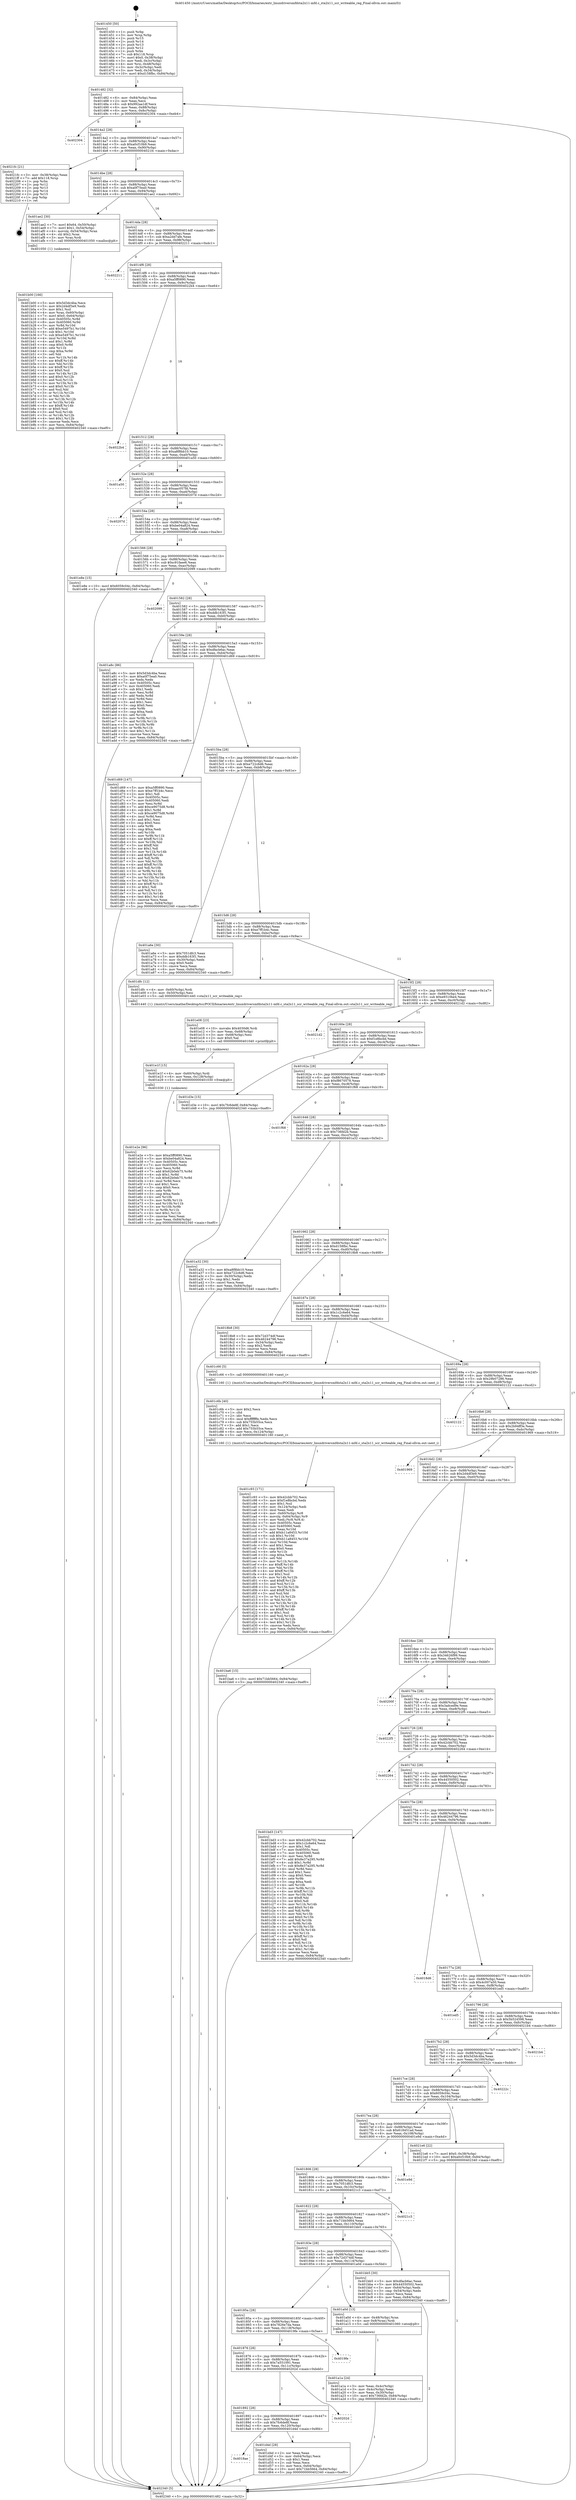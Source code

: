 digraph "0x401450" {
  label = "0x401450 (/mnt/c/Users/mathe/Desktop/tcc/POCII/binaries/extr_linuxdriversmfdsta2x11-mfd.c_sta2x11_scr_writeable_reg_Final-ollvm.out::main(0))"
  labelloc = "t"
  node[shape=record]

  Entry [label="",width=0.3,height=0.3,shape=circle,fillcolor=black,style=filled]
  "0x401482" [label="{
     0x401482 [32]\l
     | [instrs]\l
     &nbsp;&nbsp;0x401482 \<+6\>: mov -0x84(%rbp),%eax\l
     &nbsp;&nbsp;0x401488 \<+2\>: mov %eax,%ecx\l
     &nbsp;&nbsp;0x40148a \<+6\>: sub $0x992aa1df,%ecx\l
     &nbsp;&nbsp;0x401490 \<+6\>: mov %eax,-0x88(%rbp)\l
     &nbsp;&nbsp;0x401496 \<+6\>: mov %ecx,-0x8c(%rbp)\l
     &nbsp;&nbsp;0x40149c \<+6\>: je 0000000000402304 \<main+0xeb4\>\l
  }"]
  "0x402304" [label="{
     0x402304\l
  }", style=dashed]
  "0x4014a2" [label="{
     0x4014a2 [28]\l
     | [instrs]\l
     &nbsp;&nbsp;0x4014a2 \<+5\>: jmp 00000000004014a7 \<main+0x57\>\l
     &nbsp;&nbsp;0x4014a7 \<+6\>: mov -0x88(%rbp),%eax\l
     &nbsp;&nbsp;0x4014ad \<+5\>: sub $0xa0cf10b9,%eax\l
     &nbsp;&nbsp;0x4014b2 \<+6\>: mov %eax,-0x90(%rbp)\l
     &nbsp;&nbsp;0x4014b8 \<+6\>: je 00000000004021fc \<main+0xdac\>\l
  }"]
  Exit [label="",width=0.3,height=0.3,shape=circle,fillcolor=black,style=filled,peripheries=2]
  "0x4021fc" [label="{
     0x4021fc [21]\l
     | [instrs]\l
     &nbsp;&nbsp;0x4021fc \<+3\>: mov -0x38(%rbp),%eax\l
     &nbsp;&nbsp;0x4021ff \<+7\>: add $0x118,%rsp\l
     &nbsp;&nbsp;0x402206 \<+1\>: pop %rbx\l
     &nbsp;&nbsp;0x402207 \<+2\>: pop %r12\l
     &nbsp;&nbsp;0x402209 \<+2\>: pop %r13\l
     &nbsp;&nbsp;0x40220b \<+2\>: pop %r14\l
     &nbsp;&nbsp;0x40220d \<+2\>: pop %r15\l
     &nbsp;&nbsp;0x40220f \<+1\>: pop %rbp\l
     &nbsp;&nbsp;0x402210 \<+1\>: ret\l
  }"]
  "0x4014be" [label="{
     0x4014be [28]\l
     | [instrs]\l
     &nbsp;&nbsp;0x4014be \<+5\>: jmp 00000000004014c3 \<main+0x73\>\l
     &nbsp;&nbsp;0x4014c3 \<+6\>: mov -0x88(%rbp),%eax\l
     &nbsp;&nbsp;0x4014c9 \<+5\>: sub $0xa0f75ea0,%eax\l
     &nbsp;&nbsp;0x4014ce \<+6\>: mov %eax,-0x94(%rbp)\l
     &nbsp;&nbsp;0x4014d4 \<+6\>: je 0000000000401ae2 \<main+0x692\>\l
  }"]
  "0x401e2e" [label="{
     0x401e2e [96]\l
     | [instrs]\l
     &nbsp;&nbsp;0x401e2e \<+5\>: mov $0xa5ff0890,%eax\l
     &nbsp;&nbsp;0x401e33 \<+5\>: mov $0xbe04a824,%esi\l
     &nbsp;&nbsp;0x401e38 \<+7\>: mov 0x40505c,%ecx\l
     &nbsp;&nbsp;0x401e3f \<+7\>: mov 0x405060,%edx\l
     &nbsp;&nbsp;0x401e46 \<+3\>: mov %ecx,%r8d\l
     &nbsp;&nbsp;0x401e49 \<+7\>: add $0x62b0eb75,%r8d\l
     &nbsp;&nbsp;0x401e50 \<+4\>: sub $0x1,%r8d\l
     &nbsp;&nbsp;0x401e54 \<+7\>: sub $0x62b0eb75,%r8d\l
     &nbsp;&nbsp;0x401e5b \<+4\>: imul %r8d,%ecx\l
     &nbsp;&nbsp;0x401e5f \<+3\>: and $0x1,%ecx\l
     &nbsp;&nbsp;0x401e62 \<+3\>: cmp $0x0,%ecx\l
     &nbsp;&nbsp;0x401e65 \<+4\>: sete %r9b\l
     &nbsp;&nbsp;0x401e69 \<+3\>: cmp $0xa,%edx\l
     &nbsp;&nbsp;0x401e6c \<+4\>: setl %r10b\l
     &nbsp;&nbsp;0x401e70 \<+3\>: mov %r9b,%r11b\l
     &nbsp;&nbsp;0x401e73 \<+3\>: and %r10b,%r11b\l
     &nbsp;&nbsp;0x401e76 \<+3\>: xor %r10b,%r9b\l
     &nbsp;&nbsp;0x401e79 \<+3\>: or %r9b,%r11b\l
     &nbsp;&nbsp;0x401e7c \<+4\>: test $0x1,%r11b\l
     &nbsp;&nbsp;0x401e80 \<+3\>: cmovne %esi,%eax\l
     &nbsp;&nbsp;0x401e83 \<+6\>: mov %eax,-0x84(%rbp)\l
     &nbsp;&nbsp;0x401e89 \<+5\>: jmp 0000000000402340 \<main+0xef0\>\l
  }"]
  "0x401ae2" [label="{
     0x401ae2 [30]\l
     | [instrs]\l
     &nbsp;&nbsp;0x401ae2 \<+7\>: movl $0x64,-0x50(%rbp)\l
     &nbsp;&nbsp;0x401ae9 \<+7\>: movl $0x1,-0x54(%rbp)\l
     &nbsp;&nbsp;0x401af0 \<+4\>: movslq -0x54(%rbp),%rax\l
     &nbsp;&nbsp;0x401af4 \<+4\>: shl $0x2,%rax\l
     &nbsp;&nbsp;0x401af8 \<+3\>: mov %rax,%rdi\l
     &nbsp;&nbsp;0x401afb \<+5\>: call 0000000000401050 \<malloc@plt\>\l
     | [calls]\l
     &nbsp;&nbsp;0x401050 \{1\} (unknown)\l
  }"]
  "0x4014da" [label="{
     0x4014da [28]\l
     | [instrs]\l
     &nbsp;&nbsp;0x4014da \<+5\>: jmp 00000000004014df \<main+0x8f\>\l
     &nbsp;&nbsp;0x4014df \<+6\>: mov -0x88(%rbp),%eax\l
     &nbsp;&nbsp;0x4014e5 \<+5\>: sub $0xa2dd7afe,%eax\l
     &nbsp;&nbsp;0x4014ea \<+6\>: mov %eax,-0x98(%rbp)\l
     &nbsp;&nbsp;0x4014f0 \<+6\>: je 0000000000402211 \<main+0xdc1\>\l
  }"]
  "0x401e1f" [label="{
     0x401e1f [15]\l
     | [instrs]\l
     &nbsp;&nbsp;0x401e1f \<+4\>: mov -0x60(%rbp),%rdi\l
     &nbsp;&nbsp;0x401e23 \<+6\>: mov %eax,-0x128(%rbp)\l
     &nbsp;&nbsp;0x401e29 \<+5\>: call 0000000000401030 \<free@plt\>\l
     | [calls]\l
     &nbsp;&nbsp;0x401030 \{1\} (unknown)\l
  }"]
  "0x402211" [label="{
     0x402211\l
  }", style=dashed]
  "0x4014f6" [label="{
     0x4014f6 [28]\l
     | [instrs]\l
     &nbsp;&nbsp;0x4014f6 \<+5\>: jmp 00000000004014fb \<main+0xab\>\l
     &nbsp;&nbsp;0x4014fb \<+6\>: mov -0x88(%rbp),%eax\l
     &nbsp;&nbsp;0x401501 \<+5\>: sub $0xa5ff0890,%eax\l
     &nbsp;&nbsp;0x401506 \<+6\>: mov %eax,-0x9c(%rbp)\l
     &nbsp;&nbsp;0x40150c \<+6\>: je 00000000004022b4 \<main+0xe64\>\l
  }"]
  "0x401e08" [label="{
     0x401e08 [23]\l
     | [instrs]\l
     &nbsp;&nbsp;0x401e08 \<+10\>: movabs $0x4030d6,%rdi\l
     &nbsp;&nbsp;0x401e12 \<+3\>: mov %eax,-0x68(%rbp)\l
     &nbsp;&nbsp;0x401e15 \<+3\>: mov -0x68(%rbp),%esi\l
     &nbsp;&nbsp;0x401e18 \<+2\>: mov $0x0,%al\l
     &nbsp;&nbsp;0x401e1a \<+5\>: call 0000000000401040 \<printf@plt\>\l
     | [calls]\l
     &nbsp;&nbsp;0x401040 \{1\} (unknown)\l
  }"]
  "0x4022b4" [label="{
     0x4022b4\l
  }", style=dashed]
  "0x401512" [label="{
     0x401512 [28]\l
     | [instrs]\l
     &nbsp;&nbsp;0x401512 \<+5\>: jmp 0000000000401517 \<main+0xc7\>\l
     &nbsp;&nbsp;0x401517 \<+6\>: mov -0x88(%rbp),%eax\l
     &nbsp;&nbsp;0x40151d \<+5\>: sub $0xa8f8bb10,%eax\l
     &nbsp;&nbsp;0x401522 \<+6\>: mov %eax,-0xa0(%rbp)\l
     &nbsp;&nbsp;0x401528 \<+6\>: je 0000000000401a50 \<main+0x600\>\l
  }"]
  "0x4018ae" [label="{
     0x4018ae\l
  }", style=dashed]
  "0x401a50" [label="{
     0x401a50\l
  }", style=dashed]
  "0x40152e" [label="{
     0x40152e [28]\l
     | [instrs]\l
     &nbsp;&nbsp;0x40152e \<+5\>: jmp 0000000000401533 \<main+0xe3\>\l
     &nbsp;&nbsp;0x401533 \<+6\>: mov -0x88(%rbp),%eax\l
     &nbsp;&nbsp;0x401539 \<+5\>: sub $0xaac057fd,%eax\l
     &nbsp;&nbsp;0x40153e \<+6\>: mov %eax,-0xa4(%rbp)\l
     &nbsp;&nbsp;0x401544 \<+6\>: je 000000000040207d \<main+0xc2d\>\l
  }"]
  "0x401d4d" [label="{
     0x401d4d [28]\l
     | [instrs]\l
     &nbsp;&nbsp;0x401d4d \<+2\>: xor %eax,%eax\l
     &nbsp;&nbsp;0x401d4f \<+3\>: mov -0x64(%rbp),%ecx\l
     &nbsp;&nbsp;0x401d52 \<+3\>: sub $0x1,%eax\l
     &nbsp;&nbsp;0x401d55 \<+2\>: sub %eax,%ecx\l
     &nbsp;&nbsp;0x401d57 \<+3\>: mov %ecx,-0x64(%rbp)\l
     &nbsp;&nbsp;0x401d5a \<+10\>: movl $0x71bb5664,-0x84(%rbp)\l
     &nbsp;&nbsp;0x401d64 \<+5\>: jmp 0000000000402340 \<main+0xef0\>\l
  }"]
  "0x40207d" [label="{
     0x40207d\l
  }", style=dashed]
  "0x40154a" [label="{
     0x40154a [28]\l
     | [instrs]\l
     &nbsp;&nbsp;0x40154a \<+5\>: jmp 000000000040154f \<main+0xff\>\l
     &nbsp;&nbsp;0x40154f \<+6\>: mov -0x88(%rbp),%eax\l
     &nbsp;&nbsp;0x401555 \<+5\>: sub $0xbe04a824,%eax\l
     &nbsp;&nbsp;0x40155a \<+6\>: mov %eax,-0xa8(%rbp)\l
     &nbsp;&nbsp;0x401560 \<+6\>: je 0000000000401e8e \<main+0xa3e\>\l
  }"]
  "0x401892" [label="{
     0x401892 [28]\l
     | [instrs]\l
     &nbsp;&nbsp;0x401892 \<+5\>: jmp 0000000000401897 \<main+0x447\>\l
     &nbsp;&nbsp;0x401897 \<+6\>: mov -0x88(%rbp),%eax\l
     &nbsp;&nbsp;0x40189d \<+5\>: sub $0x7fc6de8f,%eax\l
     &nbsp;&nbsp;0x4018a2 \<+6\>: mov %eax,-0x120(%rbp)\l
     &nbsp;&nbsp;0x4018a8 \<+6\>: je 0000000000401d4d \<main+0x8fd\>\l
  }"]
  "0x401e8e" [label="{
     0x401e8e [15]\l
     | [instrs]\l
     &nbsp;&nbsp;0x401e8e \<+10\>: movl $0x6059c04c,-0x84(%rbp)\l
     &nbsp;&nbsp;0x401e98 \<+5\>: jmp 0000000000402340 \<main+0xef0\>\l
  }"]
  "0x401566" [label="{
     0x401566 [28]\l
     | [instrs]\l
     &nbsp;&nbsp;0x401566 \<+5\>: jmp 000000000040156b \<main+0x11b\>\l
     &nbsp;&nbsp;0x40156b \<+6\>: mov -0x88(%rbp),%eax\l
     &nbsp;&nbsp;0x401571 \<+5\>: sub $0xc91faee6,%eax\l
     &nbsp;&nbsp;0x401576 \<+6\>: mov %eax,-0xac(%rbp)\l
     &nbsp;&nbsp;0x40157c \<+6\>: je 0000000000402099 \<main+0xc49\>\l
  }"]
  "0x40202d" [label="{
     0x40202d\l
  }", style=dashed]
  "0x402099" [label="{
     0x402099\l
  }", style=dashed]
  "0x401582" [label="{
     0x401582 [28]\l
     | [instrs]\l
     &nbsp;&nbsp;0x401582 \<+5\>: jmp 0000000000401587 \<main+0x137\>\l
     &nbsp;&nbsp;0x401587 \<+6\>: mov -0x88(%rbp),%eax\l
     &nbsp;&nbsp;0x40158d \<+5\>: sub $0xddb163f1,%eax\l
     &nbsp;&nbsp;0x401592 \<+6\>: mov %eax,-0xb0(%rbp)\l
     &nbsp;&nbsp;0x401598 \<+6\>: je 0000000000401a8c \<main+0x63c\>\l
  }"]
  "0x401876" [label="{
     0x401876 [28]\l
     | [instrs]\l
     &nbsp;&nbsp;0x401876 \<+5\>: jmp 000000000040187b \<main+0x42b\>\l
     &nbsp;&nbsp;0x40187b \<+6\>: mov -0x88(%rbp),%eax\l
     &nbsp;&nbsp;0x401881 \<+5\>: sub $0x7a551091,%eax\l
     &nbsp;&nbsp;0x401886 \<+6\>: mov %eax,-0x11c(%rbp)\l
     &nbsp;&nbsp;0x40188c \<+6\>: je 000000000040202d \<main+0xbdd\>\l
  }"]
  "0x401a8c" [label="{
     0x401a8c [86]\l
     | [instrs]\l
     &nbsp;&nbsp;0x401a8c \<+5\>: mov $0x5d3dc4ba,%eax\l
     &nbsp;&nbsp;0x401a91 \<+5\>: mov $0xa0f75ea0,%ecx\l
     &nbsp;&nbsp;0x401a96 \<+2\>: xor %edx,%edx\l
     &nbsp;&nbsp;0x401a98 \<+7\>: mov 0x40505c,%esi\l
     &nbsp;&nbsp;0x401a9f \<+7\>: mov 0x405060,%edi\l
     &nbsp;&nbsp;0x401aa6 \<+3\>: sub $0x1,%edx\l
     &nbsp;&nbsp;0x401aa9 \<+3\>: mov %esi,%r8d\l
     &nbsp;&nbsp;0x401aac \<+3\>: add %edx,%r8d\l
     &nbsp;&nbsp;0x401aaf \<+4\>: imul %r8d,%esi\l
     &nbsp;&nbsp;0x401ab3 \<+3\>: and $0x1,%esi\l
     &nbsp;&nbsp;0x401ab6 \<+3\>: cmp $0x0,%esi\l
     &nbsp;&nbsp;0x401ab9 \<+4\>: sete %r9b\l
     &nbsp;&nbsp;0x401abd \<+3\>: cmp $0xa,%edi\l
     &nbsp;&nbsp;0x401ac0 \<+4\>: setl %r10b\l
     &nbsp;&nbsp;0x401ac4 \<+3\>: mov %r9b,%r11b\l
     &nbsp;&nbsp;0x401ac7 \<+3\>: and %r10b,%r11b\l
     &nbsp;&nbsp;0x401aca \<+3\>: xor %r10b,%r9b\l
     &nbsp;&nbsp;0x401acd \<+3\>: or %r9b,%r11b\l
     &nbsp;&nbsp;0x401ad0 \<+4\>: test $0x1,%r11b\l
     &nbsp;&nbsp;0x401ad4 \<+3\>: cmovne %ecx,%eax\l
     &nbsp;&nbsp;0x401ad7 \<+6\>: mov %eax,-0x84(%rbp)\l
     &nbsp;&nbsp;0x401add \<+5\>: jmp 0000000000402340 \<main+0xef0\>\l
  }"]
  "0x40159e" [label="{
     0x40159e [28]\l
     | [instrs]\l
     &nbsp;&nbsp;0x40159e \<+5\>: jmp 00000000004015a3 \<main+0x153\>\l
     &nbsp;&nbsp;0x4015a3 \<+6\>: mov -0x88(%rbp),%eax\l
     &nbsp;&nbsp;0x4015a9 \<+5\>: sub $0xdfacb6ac,%eax\l
     &nbsp;&nbsp;0x4015ae \<+6\>: mov %eax,-0xb4(%rbp)\l
     &nbsp;&nbsp;0x4015b4 \<+6\>: je 0000000000401d69 \<main+0x919\>\l
  }"]
  "0x4019fe" [label="{
     0x4019fe\l
  }", style=dashed]
  "0x401d69" [label="{
     0x401d69 [147]\l
     | [instrs]\l
     &nbsp;&nbsp;0x401d69 \<+5\>: mov $0xa5ff0890,%eax\l
     &nbsp;&nbsp;0x401d6e \<+5\>: mov $0xe7ff1b4c,%ecx\l
     &nbsp;&nbsp;0x401d73 \<+2\>: mov $0x1,%dl\l
     &nbsp;&nbsp;0x401d75 \<+7\>: mov 0x40505c,%esi\l
     &nbsp;&nbsp;0x401d7c \<+7\>: mov 0x405060,%edi\l
     &nbsp;&nbsp;0x401d83 \<+3\>: mov %esi,%r8d\l
     &nbsp;&nbsp;0x401d86 \<+7\>: add $0xce9075d8,%r8d\l
     &nbsp;&nbsp;0x401d8d \<+4\>: sub $0x1,%r8d\l
     &nbsp;&nbsp;0x401d91 \<+7\>: sub $0xce9075d8,%r8d\l
     &nbsp;&nbsp;0x401d98 \<+4\>: imul %r8d,%esi\l
     &nbsp;&nbsp;0x401d9c \<+3\>: and $0x1,%esi\l
     &nbsp;&nbsp;0x401d9f \<+3\>: cmp $0x0,%esi\l
     &nbsp;&nbsp;0x401da2 \<+4\>: sete %r9b\l
     &nbsp;&nbsp;0x401da6 \<+3\>: cmp $0xa,%edi\l
     &nbsp;&nbsp;0x401da9 \<+4\>: setl %r10b\l
     &nbsp;&nbsp;0x401dad \<+3\>: mov %r9b,%r11b\l
     &nbsp;&nbsp;0x401db0 \<+4\>: xor $0xff,%r11b\l
     &nbsp;&nbsp;0x401db4 \<+3\>: mov %r10b,%bl\l
     &nbsp;&nbsp;0x401db7 \<+3\>: xor $0xff,%bl\l
     &nbsp;&nbsp;0x401dba \<+3\>: xor $0x1,%dl\l
     &nbsp;&nbsp;0x401dbd \<+3\>: mov %r11b,%r14b\l
     &nbsp;&nbsp;0x401dc0 \<+4\>: and $0xff,%r14b\l
     &nbsp;&nbsp;0x401dc4 \<+3\>: and %dl,%r9b\l
     &nbsp;&nbsp;0x401dc7 \<+3\>: mov %bl,%r15b\l
     &nbsp;&nbsp;0x401dca \<+4\>: and $0xff,%r15b\l
     &nbsp;&nbsp;0x401dce \<+3\>: and %dl,%r10b\l
     &nbsp;&nbsp;0x401dd1 \<+3\>: or %r9b,%r14b\l
     &nbsp;&nbsp;0x401dd4 \<+3\>: or %r10b,%r15b\l
     &nbsp;&nbsp;0x401dd7 \<+3\>: xor %r15b,%r14b\l
     &nbsp;&nbsp;0x401dda \<+3\>: or %bl,%r11b\l
     &nbsp;&nbsp;0x401ddd \<+4\>: xor $0xff,%r11b\l
     &nbsp;&nbsp;0x401de1 \<+3\>: or $0x1,%dl\l
     &nbsp;&nbsp;0x401de4 \<+3\>: and %dl,%r11b\l
     &nbsp;&nbsp;0x401de7 \<+3\>: or %r11b,%r14b\l
     &nbsp;&nbsp;0x401dea \<+4\>: test $0x1,%r14b\l
     &nbsp;&nbsp;0x401dee \<+3\>: cmovne %ecx,%eax\l
     &nbsp;&nbsp;0x401df1 \<+6\>: mov %eax,-0x84(%rbp)\l
     &nbsp;&nbsp;0x401df7 \<+5\>: jmp 0000000000402340 \<main+0xef0\>\l
  }"]
  "0x4015ba" [label="{
     0x4015ba [28]\l
     | [instrs]\l
     &nbsp;&nbsp;0x4015ba \<+5\>: jmp 00000000004015bf \<main+0x16f\>\l
     &nbsp;&nbsp;0x4015bf \<+6\>: mov -0x88(%rbp),%eax\l
     &nbsp;&nbsp;0x4015c5 \<+5\>: sub $0xe722c6d6,%eax\l
     &nbsp;&nbsp;0x4015ca \<+6\>: mov %eax,-0xb8(%rbp)\l
     &nbsp;&nbsp;0x4015d0 \<+6\>: je 0000000000401a6e \<main+0x61e\>\l
  }"]
  "0x401c93" [label="{
     0x401c93 [171]\l
     | [instrs]\l
     &nbsp;&nbsp;0x401c93 \<+5\>: mov $0x42cbb702,%ecx\l
     &nbsp;&nbsp;0x401c98 \<+5\>: mov $0xf1e8bcbd,%edx\l
     &nbsp;&nbsp;0x401c9d \<+3\>: mov $0x1,%sil\l
     &nbsp;&nbsp;0x401ca0 \<+6\>: mov -0x124(%rbp),%edi\l
     &nbsp;&nbsp;0x401ca6 \<+3\>: imul %eax,%edi\l
     &nbsp;&nbsp;0x401ca9 \<+4\>: mov -0x60(%rbp),%r8\l
     &nbsp;&nbsp;0x401cad \<+4\>: movslq -0x64(%rbp),%r9\l
     &nbsp;&nbsp;0x401cb1 \<+4\>: mov %edi,(%r8,%r9,4)\l
     &nbsp;&nbsp;0x401cb5 \<+7\>: mov 0x40505c,%eax\l
     &nbsp;&nbsp;0x401cbc \<+7\>: mov 0x405060,%edi\l
     &nbsp;&nbsp;0x401cc3 \<+3\>: mov %eax,%r10d\l
     &nbsp;&nbsp;0x401cc6 \<+7\>: add $0xb11a8453,%r10d\l
     &nbsp;&nbsp;0x401ccd \<+4\>: sub $0x1,%r10d\l
     &nbsp;&nbsp;0x401cd1 \<+7\>: sub $0xb11a8453,%r10d\l
     &nbsp;&nbsp;0x401cd8 \<+4\>: imul %r10d,%eax\l
     &nbsp;&nbsp;0x401cdc \<+3\>: and $0x1,%eax\l
     &nbsp;&nbsp;0x401cdf \<+3\>: cmp $0x0,%eax\l
     &nbsp;&nbsp;0x401ce2 \<+4\>: sete %r11b\l
     &nbsp;&nbsp;0x401ce6 \<+3\>: cmp $0xa,%edi\l
     &nbsp;&nbsp;0x401ce9 \<+3\>: setl %bl\l
     &nbsp;&nbsp;0x401cec \<+3\>: mov %r11b,%r14b\l
     &nbsp;&nbsp;0x401cef \<+4\>: xor $0xff,%r14b\l
     &nbsp;&nbsp;0x401cf3 \<+3\>: mov %bl,%r15b\l
     &nbsp;&nbsp;0x401cf6 \<+4\>: xor $0xff,%r15b\l
     &nbsp;&nbsp;0x401cfa \<+4\>: xor $0x1,%sil\l
     &nbsp;&nbsp;0x401cfe \<+3\>: mov %r14b,%r12b\l
     &nbsp;&nbsp;0x401d01 \<+4\>: and $0xff,%r12b\l
     &nbsp;&nbsp;0x401d05 \<+3\>: and %sil,%r11b\l
     &nbsp;&nbsp;0x401d08 \<+3\>: mov %r15b,%r13b\l
     &nbsp;&nbsp;0x401d0b \<+4\>: and $0xff,%r13b\l
     &nbsp;&nbsp;0x401d0f \<+3\>: and %sil,%bl\l
     &nbsp;&nbsp;0x401d12 \<+3\>: or %r11b,%r12b\l
     &nbsp;&nbsp;0x401d15 \<+3\>: or %bl,%r13b\l
     &nbsp;&nbsp;0x401d18 \<+3\>: xor %r13b,%r12b\l
     &nbsp;&nbsp;0x401d1b \<+3\>: or %r15b,%r14b\l
     &nbsp;&nbsp;0x401d1e \<+4\>: xor $0xff,%r14b\l
     &nbsp;&nbsp;0x401d22 \<+4\>: or $0x1,%sil\l
     &nbsp;&nbsp;0x401d26 \<+3\>: and %sil,%r14b\l
     &nbsp;&nbsp;0x401d29 \<+3\>: or %r14b,%r12b\l
     &nbsp;&nbsp;0x401d2c \<+4\>: test $0x1,%r12b\l
     &nbsp;&nbsp;0x401d30 \<+3\>: cmovne %edx,%ecx\l
     &nbsp;&nbsp;0x401d33 \<+6\>: mov %ecx,-0x84(%rbp)\l
     &nbsp;&nbsp;0x401d39 \<+5\>: jmp 0000000000402340 \<main+0xef0\>\l
  }"]
  "0x401a6e" [label="{
     0x401a6e [30]\l
     | [instrs]\l
     &nbsp;&nbsp;0x401a6e \<+5\>: mov $0x7051dfc3,%eax\l
     &nbsp;&nbsp;0x401a73 \<+5\>: mov $0xddb163f1,%ecx\l
     &nbsp;&nbsp;0x401a78 \<+3\>: mov -0x30(%rbp),%edx\l
     &nbsp;&nbsp;0x401a7b \<+3\>: cmp $0x0,%edx\l
     &nbsp;&nbsp;0x401a7e \<+3\>: cmove %ecx,%eax\l
     &nbsp;&nbsp;0x401a81 \<+6\>: mov %eax,-0x84(%rbp)\l
     &nbsp;&nbsp;0x401a87 \<+5\>: jmp 0000000000402340 \<main+0xef0\>\l
  }"]
  "0x4015d6" [label="{
     0x4015d6 [28]\l
     | [instrs]\l
     &nbsp;&nbsp;0x4015d6 \<+5\>: jmp 00000000004015db \<main+0x18b\>\l
     &nbsp;&nbsp;0x4015db \<+6\>: mov -0x88(%rbp),%eax\l
     &nbsp;&nbsp;0x4015e1 \<+5\>: sub $0xe7ff1b4c,%eax\l
     &nbsp;&nbsp;0x4015e6 \<+6\>: mov %eax,-0xbc(%rbp)\l
     &nbsp;&nbsp;0x4015ec \<+6\>: je 0000000000401dfc \<main+0x9ac\>\l
  }"]
  "0x401c6b" [label="{
     0x401c6b [40]\l
     | [instrs]\l
     &nbsp;&nbsp;0x401c6b \<+5\>: mov $0x2,%ecx\l
     &nbsp;&nbsp;0x401c70 \<+1\>: cltd\l
     &nbsp;&nbsp;0x401c71 \<+2\>: idiv %ecx\l
     &nbsp;&nbsp;0x401c73 \<+6\>: imul $0xfffffffe,%edx,%ecx\l
     &nbsp;&nbsp;0x401c79 \<+6\>: sub $0x755b55ce,%ecx\l
     &nbsp;&nbsp;0x401c7f \<+3\>: add $0x1,%ecx\l
     &nbsp;&nbsp;0x401c82 \<+6\>: add $0x755b55ce,%ecx\l
     &nbsp;&nbsp;0x401c88 \<+6\>: mov %ecx,-0x124(%rbp)\l
     &nbsp;&nbsp;0x401c8e \<+5\>: call 0000000000401160 \<next_i\>\l
     | [calls]\l
     &nbsp;&nbsp;0x401160 \{1\} (/mnt/c/Users/mathe/Desktop/tcc/POCII/binaries/extr_linuxdriversmfdsta2x11-mfd.c_sta2x11_scr_writeable_reg_Final-ollvm.out::next_i)\l
  }"]
  "0x401dfc" [label="{
     0x401dfc [12]\l
     | [instrs]\l
     &nbsp;&nbsp;0x401dfc \<+4\>: mov -0x60(%rbp),%rdi\l
     &nbsp;&nbsp;0x401e00 \<+3\>: mov -0x50(%rbp),%esi\l
     &nbsp;&nbsp;0x401e03 \<+5\>: call 0000000000401440 \<sta2x11_scr_writeable_reg\>\l
     | [calls]\l
     &nbsp;&nbsp;0x401440 \{1\} (/mnt/c/Users/mathe/Desktop/tcc/POCII/binaries/extr_linuxdriversmfdsta2x11-mfd.c_sta2x11_scr_writeable_reg_Final-ollvm.out::sta2x11_scr_writeable_reg)\l
  }"]
  "0x4015f2" [label="{
     0x4015f2 [28]\l
     | [instrs]\l
     &nbsp;&nbsp;0x4015f2 \<+5\>: jmp 00000000004015f7 \<main+0x1a7\>\l
     &nbsp;&nbsp;0x4015f7 \<+6\>: mov -0x88(%rbp),%eax\l
     &nbsp;&nbsp;0x4015fd \<+5\>: sub $0xe9310be4,%eax\l
     &nbsp;&nbsp;0x401602 \<+6\>: mov %eax,-0xc0(%rbp)\l
     &nbsp;&nbsp;0x401608 \<+6\>: je 00000000004021d2 \<main+0xd82\>\l
  }"]
  "0x401b00" [label="{
     0x401b00 [166]\l
     | [instrs]\l
     &nbsp;&nbsp;0x401b00 \<+5\>: mov $0x5d3dc4ba,%ecx\l
     &nbsp;&nbsp;0x401b05 \<+5\>: mov $0x2d4df3e9,%edx\l
     &nbsp;&nbsp;0x401b0a \<+3\>: mov $0x1,%sil\l
     &nbsp;&nbsp;0x401b0d \<+4\>: mov %rax,-0x60(%rbp)\l
     &nbsp;&nbsp;0x401b11 \<+7\>: movl $0x0,-0x64(%rbp)\l
     &nbsp;&nbsp;0x401b18 \<+8\>: mov 0x40505c,%r8d\l
     &nbsp;&nbsp;0x401b20 \<+8\>: mov 0x405060,%r9d\l
     &nbsp;&nbsp;0x401b28 \<+3\>: mov %r8d,%r10d\l
     &nbsp;&nbsp;0x401b2b \<+7\>: add $0xe5497b1,%r10d\l
     &nbsp;&nbsp;0x401b32 \<+4\>: sub $0x1,%r10d\l
     &nbsp;&nbsp;0x401b36 \<+7\>: sub $0xe5497b1,%r10d\l
     &nbsp;&nbsp;0x401b3d \<+4\>: imul %r10d,%r8d\l
     &nbsp;&nbsp;0x401b41 \<+4\>: and $0x1,%r8d\l
     &nbsp;&nbsp;0x401b45 \<+4\>: cmp $0x0,%r8d\l
     &nbsp;&nbsp;0x401b49 \<+4\>: sete %r11b\l
     &nbsp;&nbsp;0x401b4d \<+4\>: cmp $0xa,%r9d\l
     &nbsp;&nbsp;0x401b51 \<+3\>: setl %bl\l
     &nbsp;&nbsp;0x401b54 \<+3\>: mov %r11b,%r14b\l
     &nbsp;&nbsp;0x401b57 \<+4\>: xor $0xff,%r14b\l
     &nbsp;&nbsp;0x401b5b \<+3\>: mov %bl,%r15b\l
     &nbsp;&nbsp;0x401b5e \<+4\>: xor $0xff,%r15b\l
     &nbsp;&nbsp;0x401b62 \<+4\>: xor $0x0,%sil\l
     &nbsp;&nbsp;0x401b66 \<+3\>: mov %r14b,%r12b\l
     &nbsp;&nbsp;0x401b69 \<+4\>: and $0x0,%r12b\l
     &nbsp;&nbsp;0x401b6d \<+3\>: and %sil,%r11b\l
     &nbsp;&nbsp;0x401b70 \<+3\>: mov %r15b,%r13b\l
     &nbsp;&nbsp;0x401b73 \<+4\>: and $0x0,%r13b\l
     &nbsp;&nbsp;0x401b77 \<+3\>: and %sil,%bl\l
     &nbsp;&nbsp;0x401b7a \<+3\>: or %r11b,%r12b\l
     &nbsp;&nbsp;0x401b7d \<+3\>: or %bl,%r13b\l
     &nbsp;&nbsp;0x401b80 \<+3\>: xor %r13b,%r12b\l
     &nbsp;&nbsp;0x401b83 \<+3\>: or %r15b,%r14b\l
     &nbsp;&nbsp;0x401b86 \<+4\>: xor $0xff,%r14b\l
     &nbsp;&nbsp;0x401b8a \<+4\>: or $0x0,%sil\l
     &nbsp;&nbsp;0x401b8e \<+3\>: and %sil,%r14b\l
     &nbsp;&nbsp;0x401b91 \<+3\>: or %r14b,%r12b\l
     &nbsp;&nbsp;0x401b94 \<+4\>: test $0x1,%r12b\l
     &nbsp;&nbsp;0x401b98 \<+3\>: cmovne %edx,%ecx\l
     &nbsp;&nbsp;0x401b9b \<+6\>: mov %ecx,-0x84(%rbp)\l
     &nbsp;&nbsp;0x401ba1 \<+5\>: jmp 0000000000402340 \<main+0xef0\>\l
  }"]
  "0x4021d2" [label="{
     0x4021d2\l
  }", style=dashed]
  "0x40160e" [label="{
     0x40160e [28]\l
     | [instrs]\l
     &nbsp;&nbsp;0x40160e \<+5\>: jmp 0000000000401613 \<main+0x1c3\>\l
     &nbsp;&nbsp;0x401613 \<+6\>: mov -0x88(%rbp),%eax\l
     &nbsp;&nbsp;0x401619 \<+5\>: sub $0xf1e8bcbd,%eax\l
     &nbsp;&nbsp;0x40161e \<+6\>: mov %eax,-0xc4(%rbp)\l
     &nbsp;&nbsp;0x401624 \<+6\>: je 0000000000401d3e \<main+0x8ee\>\l
  }"]
  "0x401a1a" [label="{
     0x401a1a [24]\l
     | [instrs]\l
     &nbsp;&nbsp;0x401a1a \<+3\>: mov %eax,-0x4c(%rbp)\l
     &nbsp;&nbsp;0x401a1d \<+3\>: mov -0x4c(%rbp),%eax\l
     &nbsp;&nbsp;0x401a20 \<+3\>: mov %eax,-0x30(%rbp)\l
     &nbsp;&nbsp;0x401a23 \<+10\>: movl $0x736fd2b,-0x84(%rbp)\l
     &nbsp;&nbsp;0x401a2d \<+5\>: jmp 0000000000402340 \<main+0xef0\>\l
  }"]
  "0x401d3e" [label="{
     0x401d3e [15]\l
     | [instrs]\l
     &nbsp;&nbsp;0x401d3e \<+10\>: movl $0x7fc6de8f,-0x84(%rbp)\l
     &nbsp;&nbsp;0x401d48 \<+5\>: jmp 0000000000402340 \<main+0xef0\>\l
  }"]
  "0x40162a" [label="{
     0x40162a [28]\l
     | [instrs]\l
     &nbsp;&nbsp;0x40162a \<+5\>: jmp 000000000040162f \<main+0x1df\>\l
     &nbsp;&nbsp;0x40162f \<+6\>: mov -0x88(%rbp),%eax\l
     &nbsp;&nbsp;0x401635 \<+5\>: sub $0xf8670578,%eax\l
     &nbsp;&nbsp;0x40163a \<+6\>: mov %eax,-0xc8(%rbp)\l
     &nbsp;&nbsp;0x401640 \<+6\>: je 0000000000401f68 \<main+0xb18\>\l
  }"]
  "0x40185a" [label="{
     0x40185a [28]\l
     | [instrs]\l
     &nbsp;&nbsp;0x40185a \<+5\>: jmp 000000000040185f \<main+0x40f\>\l
     &nbsp;&nbsp;0x40185f \<+6\>: mov -0x88(%rbp),%eax\l
     &nbsp;&nbsp;0x401865 \<+5\>: sub $0x7826e7da,%eax\l
     &nbsp;&nbsp;0x40186a \<+6\>: mov %eax,-0x118(%rbp)\l
     &nbsp;&nbsp;0x401870 \<+6\>: je 00000000004019fe \<main+0x5ae\>\l
  }"]
  "0x401f68" [label="{
     0x401f68\l
  }", style=dashed]
  "0x401646" [label="{
     0x401646 [28]\l
     | [instrs]\l
     &nbsp;&nbsp;0x401646 \<+5\>: jmp 000000000040164b \<main+0x1fb\>\l
     &nbsp;&nbsp;0x40164b \<+6\>: mov -0x88(%rbp),%eax\l
     &nbsp;&nbsp;0x401651 \<+5\>: sub $0x736fd2b,%eax\l
     &nbsp;&nbsp;0x401656 \<+6\>: mov %eax,-0xcc(%rbp)\l
     &nbsp;&nbsp;0x40165c \<+6\>: je 0000000000401a32 \<main+0x5e2\>\l
  }"]
  "0x401a0d" [label="{
     0x401a0d [13]\l
     | [instrs]\l
     &nbsp;&nbsp;0x401a0d \<+4\>: mov -0x48(%rbp),%rax\l
     &nbsp;&nbsp;0x401a11 \<+4\>: mov 0x8(%rax),%rdi\l
     &nbsp;&nbsp;0x401a15 \<+5\>: call 0000000000401060 \<atoi@plt\>\l
     | [calls]\l
     &nbsp;&nbsp;0x401060 \{1\} (unknown)\l
  }"]
  "0x401a32" [label="{
     0x401a32 [30]\l
     | [instrs]\l
     &nbsp;&nbsp;0x401a32 \<+5\>: mov $0xa8f8bb10,%eax\l
     &nbsp;&nbsp;0x401a37 \<+5\>: mov $0xe722c6d6,%ecx\l
     &nbsp;&nbsp;0x401a3c \<+3\>: mov -0x30(%rbp),%edx\l
     &nbsp;&nbsp;0x401a3f \<+3\>: cmp $0x1,%edx\l
     &nbsp;&nbsp;0x401a42 \<+3\>: cmovl %ecx,%eax\l
     &nbsp;&nbsp;0x401a45 \<+6\>: mov %eax,-0x84(%rbp)\l
     &nbsp;&nbsp;0x401a4b \<+5\>: jmp 0000000000402340 \<main+0xef0\>\l
  }"]
  "0x401662" [label="{
     0x401662 [28]\l
     | [instrs]\l
     &nbsp;&nbsp;0x401662 \<+5\>: jmp 0000000000401667 \<main+0x217\>\l
     &nbsp;&nbsp;0x401667 \<+6\>: mov -0x88(%rbp),%eax\l
     &nbsp;&nbsp;0x40166d \<+5\>: sub $0xd158fbc,%eax\l
     &nbsp;&nbsp;0x401672 \<+6\>: mov %eax,-0xd0(%rbp)\l
     &nbsp;&nbsp;0x401678 \<+6\>: je 00000000004018b8 \<main+0x468\>\l
  }"]
  "0x40183e" [label="{
     0x40183e [28]\l
     | [instrs]\l
     &nbsp;&nbsp;0x40183e \<+5\>: jmp 0000000000401843 \<main+0x3f3\>\l
     &nbsp;&nbsp;0x401843 \<+6\>: mov -0x88(%rbp),%eax\l
     &nbsp;&nbsp;0x401849 \<+5\>: sub $0x72d374df,%eax\l
     &nbsp;&nbsp;0x40184e \<+6\>: mov %eax,-0x114(%rbp)\l
     &nbsp;&nbsp;0x401854 \<+6\>: je 0000000000401a0d \<main+0x5bd\>\l
  }"]
  "0x4018b8" [label="{
     0x4018b8 [30]\l
     | [instrs]\l
     &nbsp;&nbsp;0x4018b8 \<+5\>: mov $0x72d374df,%eax\l
     &nbsp;&nbsp;0x4018bd \<+5\>: mov $0x46244796,%ecx\l
     &nbsp;&nbsp;0x4018c2 \<+3\>: mov -0x34(%rbp),%edx\l
     &nbsp;&nbsp;0x4018c5 \<+3\>: cmp $0x2,%edx\l
     &nbsp;&nbsp;0x4018c8 \<+3\>: cmovne %ecx,%eax\l
     &nbsp;&nbsp;0x4018cb \<+6\>: mov %eax,-0x84(%rbp)\l
     &nbsp;&nbsp;0x4018d1 \<+5\>: jmp 0000000000402340 \<main+0xef0\>\l
  }"]
  "0x40167e" [label="{
     0x40167e [28]\l
     | [instrs]\l
     &nbsp;&nbsp;0x40167e \<+5\>: jmp 0000000000401683 \<main+0x233\>\l
     &nbsp;&nbsp;0x401683 \<+6\>: mov -0x88(%rbp),%eax\l
     &nbsp;&nbsp;0x401689 \<+5\>: sub $0x1c2c6e64,%eax\l
     &nbsp;&nbsp;0x40168e \<+6\>: mov %eax,-0xd4(%rbp)\l
     &nbsp;&nbsp;0x401694 \<+6\>: je 0000000000401c66 \<main+0x816\>\l
  }"]
  "0x402340" [label="{
     0x402340 [5]\l
     | [instrs]\l
     &nbsp;&nbsp;0x402340 \<+5\>: jmp 0000000000401482 \<main+0x32\>\l
  }"]
  "0x401450" [label="{
     0x401450 [50]\l
     | [instrs]\l
     &nbsp;&nbsp;0x401450 \<+1\>: push %rbp\l
     &nbsp;&nbsp;0x401451 \<+3\>: mov %rsp,%rbp\l
     &nbsp;&nbsp;0x401454 \<+2\>: push %r15\l
     &nbsp;&nbsp;0x401456 \<+2\>: push %r14\l
     &nbsp;&nbsp;0x401458 \<+2\>: push %r13\l
     &nbsp;&nbsp;0x40145a \<+2\>: push %r12\l
     &nbsp;&nbsp;0x40145c \<+1\>: push %rbx\l
     &nbsp;&nbsp;0x40145d \<+7\>: sub $0x118,%rsp\l
     &nbsp;&nbsp;0x401464 \<+7\>: movl $0x0,-0x38(%rbp)\l
     &nbsp;&nbsp;0x40146b \<+3\>: mov %edi,-0x3c(%rbp)\l
     &nbsp;&nbsp;0x40146e \<+4\>: mov %rsi,-0x48(%rbp)\l
     &nbsp;&nbsp;0x401472 \<+3\>: mov -0x3c(%rbp),%edi\l
     &nbsp;&nbsp;0x401475 \<+3\>: mov %edi,-0x34(%rbp)\l
     &nbsp;&nbsp;0x401478 \<+10\>: movl $0xd158fbc,-0x84(%rbp)\l
  }"]
  "0x401bb5" [label="{
     0x401bb5 [30]\l
     | [instrs]\l
     &nbsp;&nbsp;0x401bb5 \<+5\>: mov $0xdfacb6ac,%eax\l
     &nbsp;&nbsp;0x401bba \<+5\>: mov $0x44550502,%ecx\l
     &nbsp;&nbsp;0x401bbf \<+3\>: mov -0x64(%rbp),%edx\l
     &nbsp;&nbsp;0x401bc2 \<+3\>: cmp -0x54(%rbp),%edx\l
     &nbsp;&nbsp;0x401bc5 \<+3\>: cmovl %ecx,%eax\l
     &nbsp;&nbsp;0x401bc8 \<+6\>: mov %eax,-0x84(%rbp)\l
     &nbsp;&nbsp;0x401bce \<+5\>: jmp 0000000000402340 \<main+0xef0\>\l
  }"]
  "0x401c66" [label="{
     0x401c66 [5]\l
     | [instrs]\l
     &nbsp;&nbsp;0x401c66 \<+5\>: call 0000000000401160 \<next_i\>\l
     | [calls]\l
     &nbsp;&nbsp;0x401160 \{1\} (/mnt/c/Users/mathe/Desktop/tcc/POCII/binaries/extr_linuxdriversmfdsta2x11-mfd.c_sta2x11_scr_writeable_reg_Final-ollvm.out::next_i)\l
  }"]
  "0x40169a" [label="{
     0x40169a [28]\l
     | [instrs]\l
     &nbsp;&nbsp;0x40169a \<+5\>: jmp 000000000040169f \<main+0x24f\>\l
     &nbsp;&nbsp;0x40169f \<+6\>: mov -0x88(%rbp),%eax\l
     &nbsp;&nbsp;0x4016a5 \<+5\>: sub $0x29b07286,%eax\l
     &nbsp;&nbsp;0x4016aa \<+6\>: mov %eax,-0xd8(%rbp)\l
     &nbsp;&nbsp;0x4016b0 \<+6\>: je 0000000000402122 \<main+0xcd2\>\l
  }"]
  "0x401822" [label="{
     0x401822 [28]\l
     | [instrs]\l
     &nbsp;&nbsp;0x401822 \<+5\>: jmp 0000000000401827 \<main+0x3d7\>\l
     &nbsp;&nbsp;0x401827 \<+6\>: mov -0x88(%rbp),%eax\l
     &nbsp;&nbsp;0x40182d \<+5\>: sub $0x71bb5664,%eax\l
     &nbsp;&nbsp;0x401832 \<+6\>: mov %eax,-0x110(%rbp)\l
     &nbsp;&nbsp;0x401838 \<+6\>: je 0000000000401bb5 \<main+0x765\>\l
  }"]
  "0x402122" [label="{
     0x402122\l
  }", style=dashed]
  "0x4016b6" [label="{
     0x4016b6 [28]\l
     | [instrs]\l
     &nbsp;&nbsp;0x4016b6 \<+5\>: jmp 00000000004016bb \<main+0x26b\>\l
     &nbsp;&nbsp;0x4016bb \<+6\>: mov -0x88(%rbp),%eax\l
     &nbsp;&nbsp;0x4016c1 \<+5\>: sub $0x2b94ff3e,%eax\l
     &nbsp;&nbsp;0x4016c6 \<+6\>: mov %eax,-0xdc(%rbp)\l
     &nbsp;&nbsp;0x4016cc \<+6\>: je 0000000000401969 \<main+0x519\>\l
  }"]
  "0x4021c3" [label="{
     0x4021c3\l
  }", style=dashed]
  "0x401969" [label="{
     0x401969\l
  }", style=dashed]
  "0x4016d2" [label="{
     0x4016d2 [28]\l
     | [instrs]\l
     &nbsp;&nbsp;0x4016d2 \<+5\>: jmp 00000000004016d7 \<main+0x287\>\l
     &nbsp;&nbsp;0x4016d7 \<+6\>: mov -0x88(%rbp),%eax\l
     &nbsp;&nbsp;0x4016dd \<+5\>: sub $0x2d4df3e9,%eax\l
     &nbsp;&nbsp;0x4016e2 \<+6\>: mov %eax,-0xe0(%rbp)\l
     &nbsp;&nbsp;0x4016e8 \<+6\>: je 0000000000401ba6 \<main+0x756\>\l
  }"]
  "0x401806" [label="{
     0x401806 [28]\l
     | [instrs]\l
     &nbsp;&nbsp;0x401806 \<+5\>: jmp 000000000040180b \<main+0x3bb\>\l
     &nbsp;&nbsp;0x40180b \<+6\>: mov -0x88(%rbp),%eax\l
     &nbsp;&nbsp;0x401811 \<+5\>: sub $0x7051dfc3,%eax\l
     &nbsp;&nbsp;0x401816 \<+6\>: mov %eax,-0x10c(%rbp)\l
     &nbsp;&nbsp;0x40181c \<+6\>: je 00000000004021c3 \<main+0xd73\>\l
  }"]
  "0x401ba6" [label="{
     0x401ba6 [15]\l
     | [instrs]\l
     &nbsp;&nbsp;0x401ba6 \<+10\>: movl $0x71bb5664,-0x84(%rbp)\l
     &nbsp;&nbsp;0x401bb0 \<+5\>: jmp 0000000000402340 \<main+0xef0\>\l
  }"]
  "0x4016ee" [label="{
     0x4016ee [28]\l
     | [instrs]\l
     &nbsp;&nbsp;0x4016ee \<+5\>: jmp 00000000004016f3 \<main+0x2a3\>\l
     &nbsp;&nbsp;0x4016f3 \<+6\>: mov -0x88(%rbp),%eax\l
     &nbsp;&nbsp;0x4016f9 \<+5\>: sub $0x34626f99,%eax\l
     &nbsp;&nbsp;0x4016fe \<+6\>: mov %eax,-0xe4(%rbp)\l
     &nbsp;&nbsp;0x401704 \<+6\>: je 000000000040200f \<main+0xbbf\>\l
  }"]
  "0x401e9d" [label="{
     0x401e9d\l
  }", style=dashed]
  "0x40200f" [label="{
     0x40200f\l
  }", style=dashed]
  "0x40170a" [label="{
     0x40170a [28]\l
     | [instrs]\l
     &nbsp;&nbsp;0x40170a \<+5\>: jmp 000000000040170f \<main+0x2bf\>\l
     &nbsp;&nbsp;0x40170f \<+6\>: mov -0x88(%rbp),%eax\l
     &nbsp;&nbsp;0x401715 \<+5\>: sub $0x3adced9e,%eax\l
     &nbsp;&nbsp;0x40171a \<+6\>: mov %eax,-0xe8(%rbp)\l
     &nbsp;&nbsp;0x401720 \<+6\>: je 00000000004022f5 \<main+0xea5\>\l
  }"]
  "0x4017ea" [label="{
     0x4017ea [28]\l
     | [instrs]\l
     &nbsp;&nbsp;0x4017ea \<+5\>: jmp 00000000004017ef \<main+0x39f\>\l
     &nbsp;&nbsp;0x4017ef \<+6\>: mov -0x88(%rbp),%eax\l
     &nbsp;&nbsp;0x4017f5 \<+5\>: sub $0x618451ad,%eax\l
     &nbsp;&nbsp;0x4017fa \<+6\>: mov %eax,-0x108(%rbp)\l
     &nbsp;&nbsp;0x401800 \<+6\>: je 0000000000401e9d \<main+0xa4d\>\l
  }"]
  "0x4022f5" [label="{
     0x4022f5\l
  }", style=dashed]
  "0x401726" [label="{
     0x401726 [28]\l
     | [instrs]\l
     &nbsp;&nbsp;0x401726 \<+5\>: jmp 000000000040172b \<main+0x2db\>\l
     &nbsp;&nbsp;0x40172b \<+6\>: mov -0x88(%rbp),%eax\l
     &nbsp;&nbsp;0x401731 \<+5\>: sub $0x42cbb702,%eax\l
     &nbsp;&nbsp;0x401736 \<+6\>: mov %eax,-0xec(%rbp)\l
     &nbsp;&nbsp;0x40173c \<+6\>: je 0000000000402264 \<main+0xe14\>\l
  }"]
  "0x4021e6" [label="{
     0x4021e6 [22]\l
     | [instrs]\l
     &nbsp;&nbsp;0x4021e6 \<+7\>: movl $0x0,-0x38(%rbp)\l
     &nbsp;&nbsp;0x4021ed \<+10\>: movl $0xa0cf10b9,-0x84(%rbp)\l
     &nbsp;&nbsp;0x4021f7 \<+5\>: jmp 0000000000402340 \<main+0xef0\>\l
  }"]
  "0x402264" [label="{
     0x402264\l
  }", style=dashed]
  "0x401742" [label="{
     0x401742 [28]\l
     | [instrs]\l
     &nbsp;&nbsp;0x401742 \<+5\>: jmp 0000000000401747 \<main+0x2f7\>\l
     &nbsp;&nbsp;0x401747 \<+6\>: mov -0x88(%rbp),%eax\l
     &nbsp;&nbsp;0x40174d \<+5\>: sub $0x44550502,%eax\l
     &nbsp;&nbsp;0x401752 \<+6\>: mov %eax,-0xf0(%rbp)\l
     &nbsp;&nbsp;0x401758 \<+6\>: je 0000000000401bd3 \<main+0x783\>\l
  }"]
  "0x4017ce" [label="{
     0x4017ce [28]\l
     | [instrs]\l
     &nbsp;&nbsp;0x4017ce \<+5\>: jmp 00000000004017d3 \<main+0x383\>\l
     &nbsp;&nbsp;0x4017d3 \<+6\>: mov -0x88(%rbp),%eax\l
     &nbsp;&nbsp;0x4017d9 \<+5\>: sub $0x6059c04c,%eax\l
     &nbsp;&nbsp;0x4017de \<+6\>: mov %eax,-0x104(%rbp)\l
     &nbsp;&nbsp;0x4017e4 \<+6\>: je 00000000004021e6 \<main+0xd96\>\l
  }"]
  "0x401bd3" [label="{
     0x401bd3 [147]\l
     | [instrs]\l
     &nbsp;&nbsp;0x401bd3 \<+5\>: mov $0x42cbb702,%eax\l
     &nbsp;&nbsp;0x401bd8 \<+5\>: mov $0x1c2c6e64,%ecx\l
     &nbsp;&nbsp;0x401bdd \<+2\>: mov $0x1,%dl\l
     &nbsp;&nbsp;0x401bdf \<+7\>: mov 0x40505c,%esi\l
     &nbsp;&nbsp;0x401be6 \<+7\>: mov 0x405060,%edi\l
     &nbsp;&nbsp;0x401bed \<+3\>: mov %esi,%r8d\l
     &nbsp;&nbsp;0x401bf0 \<+7\>: add $0x8e37a295,%r8d\l
     &nbsp;&nbsp;0x401bf7 \<+4\>: sub $0x1,%r8d\l
     &nbsp;&nbsp;0x401bfb \<+7\>: sub $0x8e37a295,%r8d\l
     &nbsp;&nbsp;0x401c02 \<+4\>: imul %r8d,%esi\l
     &nbsp;&nbsp;0x401c06 \<+3\>: and $0x1,%esi\l
     &nbsp;&nbsp;0x401c09 \<+3\>: cmp $0x0,%esi\l
     &nbsp;&nbsp;0x401c0c \<+4\>: sete %r9b\l
     &nbsp;&nbsp;0x401c10 \<+3\>: cmp $0xa,%edi\l
     &nbsp;&nbsp;0x401c13 \<+4\>: setl %r10b\l
     &nbsp;&nbsp;0x401c17 \<+3\>: mov %r9b,%r11b\l
     &nbsp;&nbsp;0x401c1a \<+4\>: xor $0xff,%r11b\l
     &nbsp;&nbsp;0x401c1e \<+3\>: mov %r10b,%bl\l
     &nbsp;&nbsp;0x401c21 \<+3\>: xor $0xff,%bl\l
     &nbsp;&nbsp;0x401c24 \<+3\>: xor $0x0,%dl\l
     &nbsp;&nbsp;0x401c27 \<+3\>: mov %r11b,%r14b\l
     &nbsp;&nbsp;0x401c2a \<+4\>: and $0x0,%r14b\l
     &nbsp;&nbsp;0x401c2e \<+3\>: and %dl,%r9b\l
     &nbsp;&nbsp;0x401c31 \<+3\>: mov %bl,%r15b\l
     &nbsp;&nbsp;0x401c34 \<+4\>: and $0x0,%r15b\l
     &nbsp;&nbsp;0x401c38 \<+3\>: and %dl,%r10b\l
     &nbsp;&nbsp;0x401c3b \<+3\>: or %r9b,%r14b\l
     &nbsp;&nbsp;0x401c3e \<+3\>: or %r10b,%r15b\l
     &nbsp;&nbsp;0x401c41 \<+3\>: xor %r15b,%r14b\l
     &nbsp;&nbsp;0x401c44 \<+3\>: or %bl,%r11b\l
     &nbsp;&nbsp;0x401c47 \<+4\>: xor $0xff,%r11b\l
     &nbsp;&nbsp;0x401c4b \<+3\>: or $0x0,%dl\l
     &nbsp;&nbsp;0x401c4e \<+3\>: and %dl,%r11b\l
     &nbsp;&nbsp;0x401c51 \<+3\>: or %r11b,%r14b\l
     &nbsp;&nbsp;0x401c54 \<+4\>: test $0x1,%r14b\l
     &nbsp;&nbsp;0x401c58 \<+3\>: cmovne %ecx,%eax\l
     &nbsp;&nbsp;0x401c5b \<+6\>: mov %eax,-0x84(%rbp)\l
     &nbsp;&nbsp;0x401c61 \<+5\>: jmp 0000000000402340 \<main+0xef0\>\l
  }"]
  "0x40175e" [label="{
     0x40175e [28]\l
     | [instrs]\l
     &nbsp;&nbsp;0x40175e \<+5\>: jmp 0000000000401763 \<main+0x313\>\l
     &nbsp;&nbsp;0x401763 \<+6\>: mov -0x88(%rbp),%eax\l
     &nbsp;&nbsp;0x401769 \<+5\>: sub $0x46244796,%eax\l
     &nbsp;&nbsp;0x40176e \<+6\>: mov %eax,-0xf4(%rbp)\l
     &nbsp;&nbsp;0x401774 \<+6\>: je 00000000004018d6 \<main+0x486\>\l
  }"]
  "0x40222c" [label="{
     0x40222c\l
  }", style=dashed]
  "0x4018d6" [label="{
     0x4018d6\l
  }", style=dashed]
  "0x40177a" [label="{
     0x40177a [28]\l
     | [instrs]\l
     &nbsp;&nbsp;0x40177a \<+5\>: jmp 000000000040177f \<main+0x32f\>\l
     &nbsp;&nbsp;0x40177f \<+6\>: mov -0x88(%rbp),%eax\l
     &nbsp;&nbsp;0x401785 \<+5\>: sub $0x4c007a50,%eax\l
     &nbsp;&nbsp;0x40178a \<+6\>: mov %eax,-0xf8(%rbp)\l
     &nbsp;&nbsp;0x401790 \<+6\>: je 0000000000401ed5 \<main+0xa85\>\l
  }"]
  "0x4017b2" [label="{
     0x4017b2 [28]\l
     | [instrs]\l
     &nbsp;&nbsp;0x4017b2 \<+5\>: jmp 00000000004017b7 \<main+0x367\>\l
     &nbsp;&nbsp;0x4017b7 \<+6\>: mov -0x88(%rbp),%eax\l
     &nbsp;&nbsp;0x4017bd \<+5\>: sub $0x5d3dc4ba,%eax\l
     &nbsp;&nbsp;0x4017c2 \<+6\>: mov %eax,-0x100(%rbp)\l
     &nbsp;&nbsp;0x4017c8 \<+6\>: je 000000000040222c \<main+0xddc\>\l
  }"]
  "0x401ed5" [label="{
     0x401ed5\l
  }", style=dashed]
  "0x401796" [label="{
     0x401796 [28]\l
     | [instrs]\l
     &nbsp;&nbsp;0x401796 \<+5\>: jmp 000000000040179b \<main+0x34b\>\l
     &nbsp;&nbsp;0x40179b \<+6\>: mov -0x88(%rbp),%eax\l
     &nbsp;&nbsp;0x4017a1 \<+5\>: sub $0x5b524598,%eax\l
     &nbsp;&nbsp;0x4017a6 \<+6\>: mov %eax,-0xfc(%rbp)\l
     &nbsp;&nbsp;0x4017ac \<+6\>: je 00000000004021b4 \<main+0xd64\>\l
  }"]
  "0x4021b4" [label="{
     0x4021b4\l
  }", style=dashed]
  Entry -> "0x401450" [label=" 1"]
  "0x401482" -> "0x402304" [label=" 0"]
  "0x401482" -> "0x4014a2" [label=" 18"]
  "0x4021fc" -> Exit [label=" 1"]
  "0x4014a2" -> "0x4021fc" [label=" 1"]
  "0x4014a2" -> "0x4014be" [label=" 17"]
  "0x4021e6" -> "0x402340" [label=" 1"]
  "0x4014be" -> "0x401ae2" [label=" 1"]
  "0x4014be" -> "0x4014da" [label=" 16"]
  "0x401e8e" -> "0x402340" [label=" 1"]
  "0x4014da" -> "0x402211" [label=" 0"]
  "0x4014da" -> "0x4014f6" [label=" 16"]
  "0x401e2e" -> "0x402340" [label=" 1"]
  "0x4014f6" -> "0x4022b4" [label=" 0"]
  "0x4014f6" -> "0x401512" [label=" 16"]
  "0x401e1f" -> "0x401e2e" [label=" 1"]
  "0x401512" -> "0x401a50" [label=" 0"]
  "0x401512" -> "0x40152e" [label=" 16"]
  "0x401e08" -> "0x401e1f" [label=" 1"]
  "0x40152e" -> "0x40207d" [label=" 0"]
  "0x40152e" -> "0x40154a" [label=" 16"]
  "0x401dfc" -> "0x401e08" [label=" 1"]
  "0x40154a" -> "0x401e8e" [label=" 1"]
  "0x40154a" -> "0x401566" [label=" 15"]
  "0x401d4d" -> "0x402340" [label=" 1"]
  "0x401566" -> "0x402099" [label=" 0"]
  "0x401566" -> "0x401582" [label=" 15"]
  "0x401892" -> "0x4018ae" [label=" 0"]
  "0x401582" -> "0x401a8c" [label=" 1"]
  "0x401582" -> "0x40159e" [label=" 14"]
  "0x401d69" -> "0x402340" [label=" 1"]
  "0x40159e" -> "0x401d69" [label=" 1"]
  "0x40159e" -> "0x4015ba" [label=" 13"]
  "0x401876" -> "0x401892" [label=" 1"]
  "0x4015ba" -> "0x401a6e" [label=" 1"]
  "0x4015ba" -> "0x4015d6" [label=" 12"]
  "0x401892" -> "0x401d4d" [label=" 1"]
  "0x4015d6" -> "0x401dfc" [label=" 1"]
  "0x4015d6" -> "0x4015f2" [label=" 11"]
  "0x40185a" -> "0x401876" [label=" 1"]
  "0x4015f2" -> "0x4021d2" [label=" 0"]
  "0x4015f2" -> "0x40160e" [label=" 11"]
  "0x40185a" -> "0x4019fe" [label=" 0"]
  "0x40160e" -> "0x401d3e" [label=" 1"]
  "0x40160e" -> "0x40162a" [label=" 10"]
  "0x401876" -> "0x40202d" [label=" 0"]
  "0x40162a" -> "0x401f68" [label=" 0"]
  "0x40162a" -> "0x401646" [label=" 10"]
  "0x401d3e" -> "0x402340" [label=" 1"]
  "0x401646" -> "0x401a32" [label=" 1"]
  "0x401646" -> "0x401662" [label=" 9"]
  "0x401c93" -> "0x402340" [label=" 1"]
  "0x401662" -> "0x4018b8" [label=" 1"]
  "0x401662" -> "0x40167e" [label=" 8"]
  "0x4018b8" -> "0x402340" [label=" 1"]
  "0x401450" -> "0x401482" [label=" 1"]
  "0x402340" -> "0x401482" [label=" 17"]
  "0x401c66" -> "0x401c6b" [label=" 1"]
  "0x40167e" -> "0x401c66" [label=" 1"]
  "0x40167e" -> "0x40169a" [label=" 7"]
  "0x401bd3" -> "0x402340" [label=" 1"]
  "0x40169a" -> "0x402122" [label=" 0"]
  "0x40169a" -> "0x4016b6" [label=" 7"]
  "0x401ba6" -> "0x402340" [label=" 1"]
  "0x4016b6" -> "0x401969" [label=" 0"]
  "0x4016b6" -> "0x4016d2" [label=" 7"]
  "0x401b00" -> "0x402340" [label=" 1"]
  "0x4016d2" -> "0x401ba6" [label=" 1"]
  "0x4016d2" -> "0x4016ee" [label=" 6"]
  "0x401a8c" -> "0x402340" [label=" 1"]
  "0x4016ee" -> "0x40200f" [label=" 0"]
  "0x4016ee" -> "0x40170a" [label=" 6"]
  "0x401a6e" -> "0x402340" [label=" 1"]
  "0x40170a" -> "0x4022f5" [label=" 0"]
  "0x40170a" -> "0x401726" [label=" 6"]
  "0x401a1a" -> "0x402340" [label=" 1"]
  "0x401726" -> "0x402264" [label=" 0"]
  "0x401726" -> "0x401742" [label=" 6"]
  "0x401a0d" -> "0x401a1a" [label=" 1"]
  "0x401742" -> "0x401bd3" [label=" 1"]
  "0x401742" -> "0x40175e" [label=" 5"]
  "0x40183e" -> "0x401a0d" [label=" 1"]
  "0x40175e" -> "0x4018d6" [label=" 0"]
  "0x40175e" -> "0x40177a" [label=" 5"]
  "0x401c6b" -> "0x401c93" [label=" 1"]
  "0x40177a" -> "0x401ed5" [label=" 0"]
  "0x40177a" -> "0x401796" [label=" 5"]
  "0x401822" -> "0x401bb5" [label=" 2"]
  "0x401796" -> "0x4021b4" [label=" 0"]
  "0x401796" -> "0x4017b2" [label=" 5"]
  "0x401822" -> "0x40183e" [label=" 2"]
  "0x4017b2" -> "0x40222c" [label=" 0"]
  "0x4017b2" -> "0x4017ce" [label=" 5"]
  "0x40183e" -> "0x40185a" [label=" 1"]
  "0x4017ce" -> "0x4021e6" [label=" 1"]
  "0x4017ce" -> "0x4017ea" [label=" 4"]
  "0x401a32" -> "0x402340" [label=" 1"]
  "0x4017ea" -> "0x401e9d" [label=" 0"]
  "0x4017ea" -> "0x401806" [label=" 4"]
  "0x401ae2" -> "0x401b00" [label=" 1"]
  "0x401806" -> "0x4021c3" [label=" 0"]
  "0x401806" -> "0x401822" [label=" 4"]
  "0x401bb5" -> "0x402340" [label=" 2"]
}
